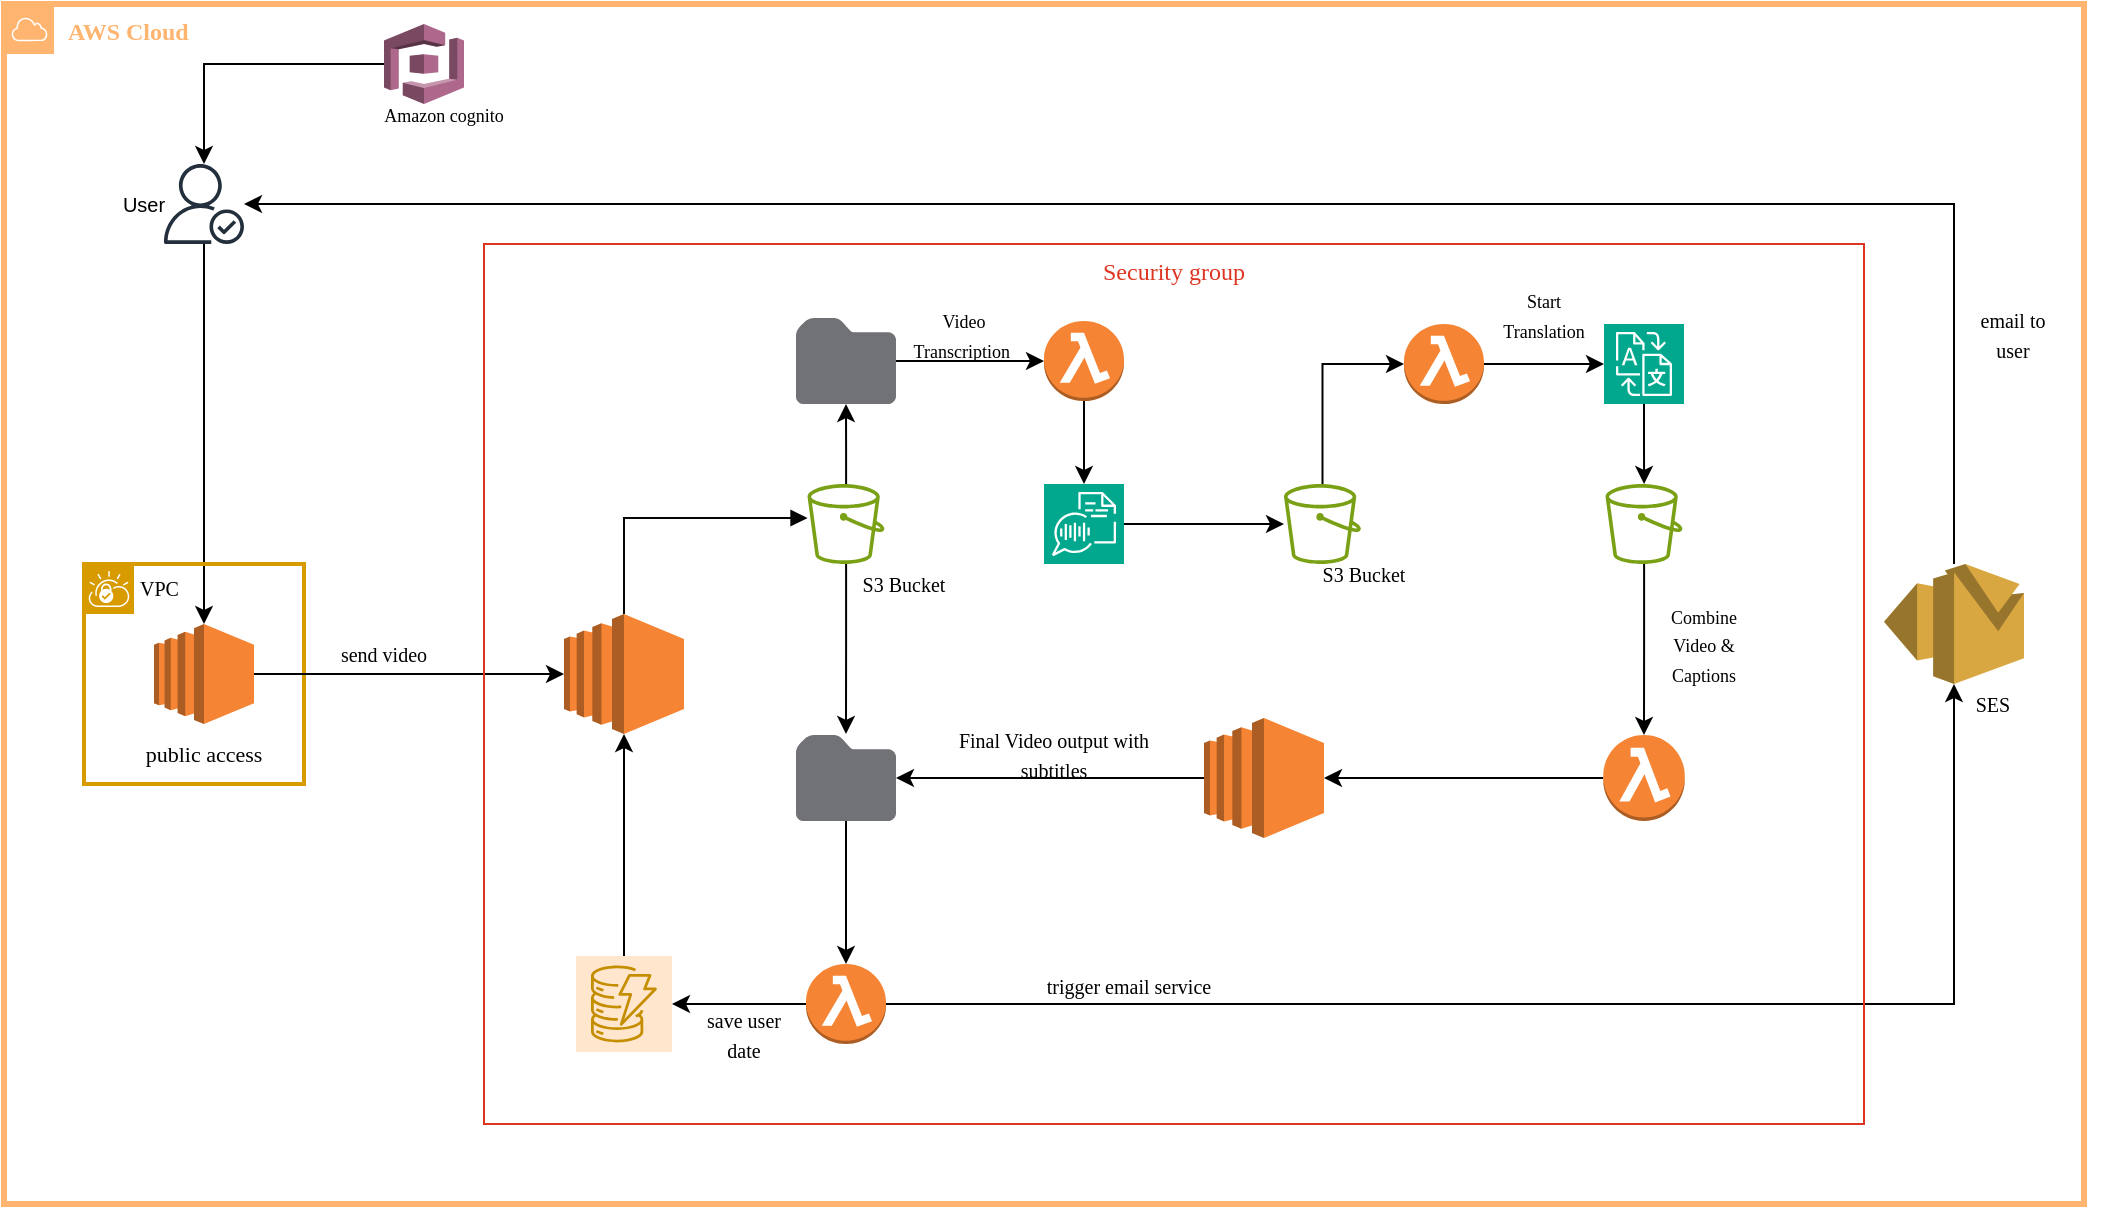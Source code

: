 <mxfile version="22.1.21" type="device">
  <diagram name="Page-1" id="ZXO2s89kzPaqSjd8vExN">
    <mxGraphModel dx="1026" dy="685" grid="1" gridSize="10" guides="1" tooltips="1" connect="1" arrows="1" fold="1" page="1" pageScale="1" pageWidth="850" pageHeight="1100" math="0" shadow="0">
      <root>
        <mxCell id="0" />
        <mxCell id="1" parent="0" />
        <mxCell id="m7o4FtEC_fS2UN2p7S7O-38" style="edgeStyle=orthogonalEdgeStyle;rounded=0;orthogonalLoop=1;jettySize=auto;html=1;" edge="1" parent="1" source="m7o4FtEC_fS2UN2p7S7O-1" target="m7o4FtEC_fS2UN2p7S7O-14">
          <mxGeometry relative="1" as="geometry" />
        </mxCell>
        <mxCell id="m7o4FtEC_fS2UN2p7S7O-1" value="" style="outlineConnect=0;dashed=0;verticalLabelPosition=bottom;verticalAlign=top;align=center;html=1;shape=mxgraph.aws3.cognito;fillColor=#AD688B;gradientColor=none;" vertex="1" parent="1">
          <mxGeometry x="230" y="130" width="40" height="40" as="geometry" />
        </mxCell>
        <mxCell id="m7o4FtEC_fS2UN2p7S7O-39" value="" style="edgeStyle=orthogonalEdgeStyle;rounded=0;orthogonalLoop=1;jettySize=auto;html=1;" edge="1" parent="1" source="m7o4FtEC_fS2UN2p7S7O-14" target="m7o4FtEC_fS2UN2p7S7O-20">
          <mxGeometry relative="1" as="geometry" />
        </mxCell>
        <mxCell id="m7o4FtEC_fS2UN2p7S7O-14" value="" style="sketch=0;outlineConnect=0;fontColor=#232F3E;gradientColor=none;fillColor=#232F3D;strokeColor=none;dashed=0;verticalLabelPosition=bottom;verticalAlign=top;align=center;html=1;fontSize=12;fontStyle=0;aspect=fixed;pointerEvents=1;shape=mxgraph.aws4.authenticated_user;" vertex="1" parent="1">
          <mxGeometry x="120" y="200" width="40" height="40" as="geometry" />
        </mxCell>
        <mxCell id="m7o4FtEC_fS2UN2p7S7O-19" value="&lt;font style=&quot;font-size: 10px;&quot; face=&quot;Verdana&quot;&gt;VPC&lt;/font&gt;" style="shape=mxgraph.ibm.box;prType=vpc;fontStyle=0;verticalAlign=top;align=left;spacingLeft=32;spacingTop=4;fillColor=none;rounded=0;whiteSpace=wrap;html=1;strokeColor=#d79b00;strokeWidth=2;dashed=0;container=1;spacing=-4;collapsible=0;expand=0;recursiveResize=0;" vertex="1" parent="1">
          <mxGeometry x="80" y="400" width="110" height="110" as="geometry" />
        </mxCell>
        <mxCell id="m7o4FtEC_fS2UN2p7S7O-20" value="" style="outlineConnect=0;dashed=0;verticalLabelPosition=bottom;verticalAlign=top;align=center;html=1;shape=mxgraph.aws3.ec2;fillColor=#F58534;gradientColor=none;" vertex="1" parent="m7o4FtEC_fS2UN2p7S7O-19">
          <mxGeometry x="35" y="30" width="50" height="50" as="geometry" />
        </mxCell>
        <mxCell id="m7o4FtEC_fS2UN2p7S7O-40" value="&lt;font style=&quot;font-size: 11px;&quot; face=&quot;Verdana&quot;&gt;public access&lt;/font&gt;" style="text;html=1;strokeColor=none;fillColor=none;align=center;verticalAlign=middle;whiteSpace=wrap;rounded=0;" vertex="1" parent="m7o4FtEC_fS2UN2p7S7O-19">
          <mxGeometry x="20" y="80" width="80" height="30" as="geometry" />
        </mxCell>
        <mxCell id="m7o4FtEC_fS2UN2p7S7O-41" value="&lt;font style=&quot;font-size: 9px;&quot; face=&quot;Verdana&quot;&gt;Amazon cognito&lt;/font&gt;" style="text;html=1;strokeColor=none;fillColor=none;align=center;verticalAlign=middle;whiteSpace=wrap;rounded=0;" vertex="1" parent="1">
          <mxGeometry x="210" y="160" width="100" height="30" as="geometry" />
        </mxCell>
        <mxCell id="m7o4FtEC_fS2UN2p7S7O-42" value="&lt;font style=&quot;font-size: 10px;&quot;&gt;User&lt;/font&gt;" style="text;html=1;strokeColor=none;fillColor=none;align=center;verticalAlign=middle;whiteSpace=wrap;rounded=0;" vertex="1" parent="1">
          <mxGeometry x="80" y="205" width="60" height="30" as="geometry" />
        </mxCell>
        <mxCell id="m7o4FtEC_fS2UN2p7S7O-48" value="" style="outlineConnect=0;dashed=0;verticalLabelPosition=bottom;verticalAlign=top;align=center;html=1;shape=mxgraph.aws3.ec2;fillColor=#F58534;gradientColor=none;" vertex="1" parent="1">
          <mxGeometry x="320" y="425" width="60" height="60" as="geometry" />
        </mxCell>
        <mxCell id="m7o4FtEC_fS2UN2p7S7O-49" value="" style="edgeStyle=orthogonalEdgeStyle;rounded=0;orthogonalLoop=1;jettySize=auto;html=1;" edge="1" parent="1" source="m7o4FtEC_fS2UN2p7S7O-20" target="m7o4FtEC_fS2UN2p7S7O-48">
          <mxGeometry relative="1" as="geometry" />
        </mxCell>
        <mxCell id="m7o4FtEC_fS2UN2p7S7O-50" value="&lt;font style=&quot;font-size: 10px;&quot; face=&quot;Verdana&quot;&gt;send video&lt;/font&gt;" style="text;html=1;strokeColor=none;fillColor=none;align=center;verticalAlign=middle;whiteSpace=wrap;rounded=0;" vertex="1" parent="1">
          <mxGeometry x="200" y="430" width="60" height="30" as="geometry" />
        </mxCell>
        <mxCell id="m7o4FtEC_fS2UN2p7S7O-65" value="" style="edgeStyle=orthogonalEdgeStyle;rounded=0;orthogonalLoop=1;jettySize=auto;html=1;" edge="1" parent="1" source="m7o4FtEC_fS2UN2p7S7O-51" target="m7o4FtEC_fS2UN2p7S7O-58">
          <mxGeometry relative="1" as="geometry" />
        </mxCell>
        <mxCell id="m7o4FtEC_fS2UN2p7S7O-89" value="" style="edgeStyle=orthogonalEdgeStyle;rounded=0;orthogonalLoop=1;jettySize=auto;html=1;" edge="1" parent="1" source="m7o4FtEC_fS2UN2p7S7O-51">
          <mxGeometry relative="1" as="geometry">
            <mxPoint x="461" y="485" as="targetPoint" />
          </mxGeometry>
        </mxCell>
        <mxCell id="m7o4FtEC_fS2UN2p7S7O-51" value="" style="sketch=0;outlineConnect=0;fontColor=#232F3E;gradientColor=none;fillColor=#7AA116;strokeColor=none;dashed=0;verticalLabelPosition=bottom;verticalAlign=top;align=center;html=1;fontSize=12;fontStyle=0;aspect=fixed;pointerEvents=1;shape=mxgraph.aws4.bucket;" vertex="1" parent="1">
          <mxGeometry x="441.77" y="360" width="38.46" height="40" as="geometry" />
        </mxCell>
        <mxCell id="m7o4FtEC_fS2UN2p7S7O-54" value="" style="edgeStyle=orthogonalEdgeStyle;html=1;endArrow=none;elbow=vertical;startArrow=block;startFill=1;strokeColor=#050505;rounded=0;entryX=0.5;entryY=0;entryDx=0;entryDy=0;entryPerimeter=0;" edge="1" parent="1" source="m7o4FtEC_fS2UN2p7S7O-51" target="m7o4FtEC_fS2UN2p7S7O-48">
          <mxGeometry width="100" relative="1" as="geometry">
            <mxPoint x="470" y="460" as="sourcePoint" />
            <mxPoint x="570" y="460" as="targetPoint" />
            <Array as="points">
              <mxPoint x="350" y="377" />
            </Array>
          </mxGeometry>
        </mxCell>
        <mxCell id="m7o4FtEC_fS2UN2p7S7O-66" value="" style="edgeStyle=orthogonalEdgeStyle;rounded=0;orthogonalLoop=1;jettySize=auto;html=1;" edge="1" parent="1" source="m7o4FtEC_fS2UN2p7S7O-58" target="m7o4FtEC_fS2UN2p7S7O-60">
          <mxGeometry relative="1" as="geometry" />
        </mxCell>
        <mxCell id="m7o4FtEC_fS2UN2p7S7O-58" value="" style="sketch=0;aspect=fixed;pointerEvents=1;shadow=0;dashed=0;html=1;strokeColor=none;labelPosition=center;verticalLabelPosition=bottom;verticalAlign=top;align=center;fillColor=#717275;shape=mxgraph.mscae.enterprise.folder" vertex="1" parent="1">
          <mxGeometry x="436" y="277" width="50" height="43" as="geometry" />
        </mxCell>
        <mxCell id="m7o4FtEC_fS2UN2p7S7O-67" value="" style="edgeStyle=orthogonalEdgeStyle;rounded=0;orthogonalLoop=1;jettySize=auto;html=1;" edge="1" parent="1" source="m7o4FtEC_fS2UN2p7S7O-60" target="m7o4FtEC_fS2UN2p7S7O-64">
          <mxGeometry relative="1" as="geometry" />
        </mxCell>
        <mxCell id="m7o4FtEC_fS2UN2p7S7O-60" value="" style="outlineConnect=0;dashed=0;verticalLabelPosition=bottom;verticalAlign=top;align=center;html=1;shape=mxgraph.aws3.lambda_function;fillColor=#F58534;gradientColor=none;" vertex="1" parent="1">
          <mxGeometry x="560" y="278.5" width="40" height="40" as="geometry" />
        </mxCell>
        <mxCell id="m7o4FtEC_fS2UN2p7S7O-80" value="" style="edgeStyle=orthogonalEdgeStyle;rounded=0;orthogonalLoop=1;jettySize=auto;html=1;" edge="1" parent="1" source="m7o4FtEC_fS2UN2p7S7O-61" target="m7o4FtEC_fS2UN2p7S7O-78">
          <mxGeometry relative="1" as="geometry" />
        </mxCell>
        <mxCell id="m7o4FtEC_fS2UN2p7S7O-61" value="" style="outlineConnect=0;dashed=0;verticalLabelPosition=bottom;verticalAlign=top;align=center;html=1;shape=mxgraph.aws3.lambda_function;fillColor=#F58534;gradientColor=none;" vertex="1" parent="1">
          <mxGeometry x="740" y="280" width="40" height="40" as="geometry" />
        </mxCell>
        <mxCell id="m7o4FtEC_fS2UN2p7S7O-76" value="" style="edgeStyle=orthogonalEdgeStyle;rounded=0;orthogonalLoop=1;jettySize=auto;html=1;" edge="1" parent="1" source="m7o4FtEC_fS2UN2p7S7O-64" target="m7o4FtEC_fS2UN2p7S7O-68">
          <mxGeometry relative="1" as="geometry" />
        </mxCell>
        <mxCell id="m7o4FtEC_fS2UN2p7S7O-64" value="" style="sketch=0;points=[[0,0,0],[0.25,0,0],[0.5,0,0],[0.75,0,0],[1,0,0],[0,1,0],[0.25,1,0],[0.5,1,0],[0.75,1,0],[1,1,0],[0,0.25,0],[0,0.5,0],[0,0.75,0],[1,0.25,0],[1,0.5,0],[1,0.75,0]];outlineConnect=0;fontColor=#232F3E;fillColor=#01A88D;strokeColor=#ffffff;dashed=0;verticalLabelPosition=bottom;verticalAlign=top;align=center;html=1;fontSize=12;fontStyle=0;aspect=fixed;shape=mxgraph.aws4.resourceIcon;resIcon=mxgraph.aws4.transcribe;" vertex="1" parent="1">
          <mxGeometry x="560" y="360" width="40" height="40" as="geometry" />
        </mxCell>
        <mxCell id="m7o4FtEC_fS2UN2p7S7O-68" value="" style="sketch=0;outlineConnect=0;fontColor=#232F3E;gradientColor=none;fillColor=#7AA116;strokeColor=none;dashed=0;verticalLabelPosition=bottom;verticalAlign=top;align=center;html=1;fontSize=12;fontStyle=0;aspect=fixed;pointerEvents=1;shape=mxgraph.aws4.bucket;" vertex="1" parent="1">
          <mxGeometry x="680" y="360" width="38.46" height="40" as="geometry" />
        </mxCell>
        <mxCell id="m7o4FtEC_fS2UN2p7S7O-97" value="" style="edgeStyle=orthogonalEdgeStyle;rounded=0;orthogonalLoop=1;jettySize=auto;html=1;" edge="1" parent="1" source="m7o4FtEC_fS2UN2p7S7O-74" target="m7o4FtEC_fS2UN2p7S7O-95">
          <mxGeometry relative="1" as="geometry" />
        </mxCell>
        <mxCell id="m7o4FtEC_fS2UN2p7S7O-100" style="edgeStyle=orthogonalEdgeStyle;rounded=0;orthogonalLoop=1;jettySize=auto;html=1;" edge="1" parent="1" source="m7o4FtEC_fS2UN2p7S7O-74" target="m7o4FtEC_fS2UN2p7S7O-99">
          <mxGeometry relative="1" as="geometry" />
        </mxCell>
        <mxCell id="m7o4FtEC_fS2UN2p7S7O-74" value="" style="outlineConnect=0;dashed=0;verticalLabelPosition=bottom;verticalAlign=top;align=center;html=1;shape=mxgraph.aws3.lambda_function;fillColor=#F58534;gradientColor=none;" vertex="1" parent="1">
          <mxGeometry x="441" y="600" width="40" height="40" as="geometry" />
        </mxCell>
        <mxCell id="m7o4FtEC_fS2UN2p7S7O-77" style="edgeStyle=orthogonalEdgeStyle;rounded=0;orthogonalLoop=1;jettySize=auto;html=1;entryX=0;entryY=0.5;entryDx=0;entryDy=0;entryPerimeter=0;" edge="1" parent="1" source="m7o4FtEC_fS2UN2p7S7O-68" target="m7o4FtEC_fS2UN2p7S7O-61">
          <mxGeometry relative="1" as="geometry">
            <Array as="points">
              <mxPoint x="699" y="300" />
            </Array>
          </mxGeometry>
        </mxCell>
        <mxCell id="m7o4FtEC_fS2UN2p7S7O-85" value="" style="edgeStyle=orthogonalEdgeStyle;rounded=0;orthogonalLoop=1;jettySize=auto;html=1;" edge="1" parent="1" source="m7o4FtEC_fS2UN2p7S7O-78" target="m7o4FtEC_fS2UN2p7S7O-81">
          <mxGeometry relative="1" as="geometry" />
        </mxCell>
        <mxCell id="m7o4FtEC_fS2UN2p7S7O-78" value="" style="sketch=0;points=[[0,0,0],[0.25,0,0],[0.5,0,0],[0.75,0,0],[1,0,0],[0,1,0],[0.25,1,0],[0.5,1,0],[0.75,1,0],[1,1,0],[0,0.25,0],[0,0.5,0],[0,0.75,0],[1,0.25,0],[1,0.5,0],[1,0.75,0]];outlineConnect=0;fontColor=#232F3E;fillColor=#01A88D;strokeColor=#ffffff;dashed=0;verticalLabelPosition=bottom;verticalAlign=top;align=center;html=1;fontSize=12;fontStyle=0;aspect=fixed;shape=mxgraph.aws4.resourceIcon;resIcon=mxgraph.aws4.translate;" vertex="1" parent="1">
          <mxGeometry x="840" y="280" width="40" height="40" as="geometry" />
        </mxCell>
        <mxCell id="m7o4FtEC_fS2UN2p7S7O-84" value="" style="edgeStyle=orthogonalEdgeStyle;rounded=0;orthogonalLoop=1;jettySize=auto;html=1;" edge="1" parent="1" source="m7o4FtEC_fS2UN2p7S7O-81" target="m7o4FtEC_fS2UN2p7S7O-82">
          <mxGeometry relative="1" as="geometry" />
        </mxCell>
        <mxCell id="m7o4FtEC_fS2UN2p7S7O-81" value="" style="sketch=0;outlineConnect=0;fontColor=#232F3E;gradientColor=none;fillColor=#7AA116;strokeColor=none;dashed=0;verticalLabelPosition=bottom;verticalAlign=top;align=center;html=1;fontSize=12;fontStyle=0;aspect=fixed;pointerEvents=1;shape=mxgraph.aws4.bucket;" vertex="1" parent="1">
          <mxGeometry x="840.77" y="360" width="38.46" height="40" as="geometry" />
        </mxCell>
        <mxCell id="m7o4FtEC_fS2UN2p7S7O-86" style="edgeStyle=orthogonalEdgeStyle;rounded=0;orthogonalLoop=1;jettySize=auto;html=1;exitX=0;exitY=0.5;exitDx=0;exitDy=0;exitPerimeter=0;" edge="1" parent="1" source="m7o4FtEC_fS2UN2p7S7O-82" target="m7o4FtEC_fS2UN2p7S7O-83">
          <mxGeometry relative="1" as="geometry" />
        </mxCell>
        <mxCell id="m7o4FtEC_fS2UN2p7S7O-82" value="" style="outlineConnect=0;dashed=0;verticalLabelPosition=bottom;verticalAlign=top;align=center;html=1;shape=mxgraph.aws3.lambda_function;fillColor=#F58534;gradientColor=none;" vertex="1" parent="1">
          <mxGeometry x="839.62" y="485.5" width="40.77" height="43" as="geometry" />
        </mxCell>
        <mxCell id="m7o4FtEC_fS2UN2p7S7O-83" value="" style="outlineConnect=0;dashed=0;verticalLabelPosition=bottom;verticalAlign=top;align=center;html=1;shape=mxgraph.aws3.ec2;fillColor=#F58534;gradientColor=none;" vertex="1" parent="1">
          <mxGeometry x="640" y="477" width="60" height="60" as="geometry" />
        </mxCell>
        <mxCell id="m7o4FtEC_fS2UN2p7S7O-94" value="" style="edgeStyle=orthogonalEdgeStyle;rounded=0;orthogonalLoop=1;jettySize=auto;html=1;" edge="1" parent="1" source="m7o4FtEC_fS2UN2p7S7O-92" target="m7o4FtEC_fS2UN2p7S7O-74">
          <mxGeometry relative="1" as="geometry" />
        </mxCell>
        <mxCell id="m7o4FtEC_fS2UN2p7S7O-92" value="" style="sketch=0;aspect=fixed;pointerEvents=1;shadow=0;dashed=0;html=1;strokeColor=none;labelPosition=center;verticalLabelPosition=bottom;verticalAlign=top;align=center;fillColor=#717275;shape=mxgraph.mscae.enterprise.folder" vertex="1" parent="1">
          <mxGeometry x="436" y="485.5" width="50" height="43" as="geometry" />
        </mxCell>
        <mxCell id="m7o4FtEC_fS2UN2p7S7O-93" style="edgeStyle=orthogonalEdgeStyle;rounded=0;orthogonalLoop=1;jettySize=auto;html=1;exitX=0;exitY=0.5;exitDx=0;exitDy=0;exitPerimeter=0;entryX=1;entryY=0.5;entryDx=0;entryDy=0;entryPerimeter=0;" edge="1" parent="1" source="m7o4FtEC_fS2UN2p7S7O-83" target="m7o4FtEC_fS2UN2p7S7O-92">
          <mxGeometry relative="1" as="geometry" />
        </mxCell>
        <mxCell id="m7o4FtEC_fS2UN2p7S7O-98" value="" style="edgeStyle=orthogonalEdgeStyle;rounded=0;orthogonalLoop=1;jettySize=auto;html=1;" edge="1" parent="1" source="m7o4FtEC_fS2UN2p7S7O-95" target="m7o4FtEC_fS2UN2p7S7O-48">
          <mxGeometry relative="1" as="geometry" />
        </mxCell>
        <mxCell id="m7o4FtEC_fS2UN2p7S7O-95" value="" style="sketch=0;points=[[0,0,0],[0.25,0,0],[0.5,0,0],[0.75,0,0],[1,0,0],[0,1,0],[0.25,1,0],[0.5,1,0],[0.75,1,0],[1,1,0],[0,0.25,0],[0,0.5,0],[0,0.75,0],[1,0.25,0],[1,0.5,0],[1,0.75,0]];outlineConnect=0;fillColor=#ffe6cc;strokeColor=#C48E00;dashed=0;verticalLabelPosition=bottom;verticalAlign=top;align=center;html=1;fontSize=12;fontStyle=0;aspect=fixed;shape=mxgraph.aws4.resourceIcon;resIcon=mxgraph.aws4.dynamodb;" vertex="1" parent="1">
          <mxGeometry x="326" y="596" width="48" height="48" as="geometry" />
        </mxCell>
        <mxCell id="m7o4FtEC_fS2UN2p7S7O-112" style="edgeStyle=orthogonalEdgeStyle;rounded=0;orthogonalLoop=1;jettySize=auto;html=1;" edge="1" parent="1" source="m7o4FtEC_fS2UN2p7S7O-99" target="m7o4FtEC_fS2UN2p7S7O-14">
          <mxGeometry relative="1" as="geometry">
            <mxPoint x="310" y="160" as="targetPoint" />
            <Array as="points">
              <mxPoint x="1015" y="220" />
            </Array>
          </mxGeometry>
        </mxCell>
        <mxCell id="m7o4FtEC_fS2UN2p7S7O-99" value="" style="outlineConnect=0;dashed=0;verticalLabelPosition=bottom;verticalAlign=top;align=center;html=1;shape=mxgraph.aws3.ses;fillColor=#D9A741;gradientColor=none;" vertex="1" parent="1">
          <mxGeometry x="980" y="400" width="70" height="60" as="geometry" />
        </mxCell>
        <mxCell id="m7o4FtEC_fS2UN2p7S7O-102" value="&lt;font style=&quot;font-size: 10px;&quot; face=&quot;Verdana&quot;&gt;S3 Bucket&lt;/font&gt;" style="text;html=1;strokeColor=none;fillColor=none;align=center;verticalAlign=middle;whiteSpace=wrap;rounded=0;" vertex="1" parent="1">
          <mxGeometry x="460" y="395" width="60" height="30" as="geometry" />
        </mxCell>
        <mxCell id="m7o4FtEC_fS2UN2p7S7O-103" value="&lt;font style=&quot;font-size: 10px;&quot; face=&quot;Verdana&quot;&gt;S3 Bucket&lt;/font&gt;" style="text;html=1;strokeColor=none;fillColor=none;align=center;verticalAlign=middle;whiteSpace=wrap;rounded=0;" vertex="1" parent="1">
          <mxGeometry x="690" y="390" width="60" height="30" as="geometry" />
        </mxCell>
        <mxCell id="m7o4FtEC_fS2UN2p7S7O-104" value="&lt;font style=&quot;&quot; face=&quot;Verdana&quot;&gt;&lt;font style=&quot;font-size: 9px;&quot;&gt;Video Transcription&amp;nbsp;&lt;/font&gt;&lt;/font&gt;" style="text;html=1;strokeColor=none;fillColor=none;align=center;verticalAlign=middle;whiteSpace=wrap;rounded=0;" vertex="1" parent="1">
          <mxGeometry x="490" y="270" width="60" height="30" as="geometry" />
        </mxCell>
        <mxCell id="m7o4FtEC_fS2UN2p7S7O-105" value="&lt;font style=&quot;font-size: 10px;&quot; face=&quot;Verdana&quot;&gt;Final Video output with subtitles&lt;/font&gt;" style="text;html=1;strokeColor=none;fillColor=none;align=center;verticalAlign=middle;whiteSpace=wrap;rounded=0;" vertex="1" parent="1">
          <mxGeometry x="500" y="480" width="130" height="30" as="geometry" />
        </mxCell>
        <mxCell id="m7o4FtEC_fS2UN2p7S7O-106" value="&lt;font style=&quot;&quot; face=&quot;Verdana&quot;&gt;&lt;font style=&quot;font-size: 9px;&quot;&gt;Start Translation&lt;/font&gt;&lt;/font&gt;" style="text;html=1;strokeColor=none;fillColor=none;align=center;verticalAlign=middle;whiteSpace=wrap;rounded=0;" vertex="1" parent="1">
          <mxGeometry x="779.62" y="260" width="60" height="30" as="geometry" />
        </mxCell>
        <mxCell id="m7o4FtEC_fS2UN2p7S7O-107" value="&lt;font style=&quot;&quot; face=&quot;Verdana&quot;&gt;&lt;font style=&quot;font-size: 9px;&quot;&gt;Combine&lt;br&gt;Video &amp;amp;&lt;br&gt;Captions&lt;br&gt;&lt;/font&gt;&lt;/font&gt;" style="text;html=1;strokeColor=none;fillColor=none;align=center;verticalAlign=middle;whiteSpace=wrap;rounded=0;" vertex="1" parent="1">
          <mxGeometry x="860" y="420" width="60" height="40" as="geometry" />
        </mxCell>
        <mxCell id="m7o4FtEC_fS2UN2p7S7O-109" value="&lt;font style=&quot;font-size: 10px;&quot; face=&quot;Verdana&quot;&gt;save user&lt;br&gt;date&lt;br&gt;&lt;/font&gt;" style="text;html=1;strokeColor=none;fillColor=none;align=center;verticalAlign=middle;whiteSpace=wrap;rounded=0;" vertex="1" parent="1">
          <mxGeometry x="380" y="620" width="60" height="30" as="geometry" />
        </mxCell>
        <mxCell id="m7o4FtEC_fS2UN2p7S7O-110" value="&lt;font style=&quot;font-size: 10px;&quot; face=&quot;Verdana&quot;&gt;trigger email service&lt;/font&gt;" style="text;html=1;strokeColor=none;fillColor=none;align=center;verticalAlign=middle;whiteSpace=wrap;rounded=0;" vertex="1" parent="1">
          <mxGeometry x="535" y="596" width="135" height="30" as="geometry" />
        </mxCell>
        <mxCell id="m7o4FtEC_fS2UN2p7S7O-111" value="&lt;font face=&quot;Verdana&quot;&gt;Security group&lt;/font&gt;" style="fillColor=none;strokeColor=#DD3522;verticalAlign=top;fontStyle=0;fontColor=#DD3522;whiteSpace=wrap;html=1;" vertex="1" parent="1">
          <mxGeometry x="280" y="240" width="690" height="440" as="geometry" />
        </mxCell>
        <mxCell id="m7o4FtEC_fS2UN2p7S7O-113" value="&lt;font style=&quot;font-size: 10px;&quot; face=&quot;Verdana&quot;&gt;email to &lt;br&gt;user&lt;/font&gt;" style="text;html=1;strokeColor=none;fillColor=none;align=center;verticalAlign=middle;whiteSpace=wrap;rounded=0;" vertex="1" parent="1">
          <mxGeometry x="1000" y="270" width="89" height="30" as="geometry" />
        </mxCell>
        <mxCell id="m7o4FtEC_fS2UN2p7S7O-115" value="&lt;font face=&quot;Verdana&quot;&gt;&lt;span style=&quot;font-size: 10px;&quot;&gt;SES&lt;/span&gt;&lt;/font&gt;" style="text;html=1;strokeColor=none;fillColor=none;align=center;verticalAlign=middle;whiteSpace=wrap;rounded=0;" vertex="1" parent="1">
          <mxGeometry x="990" y="455" width="89" height="30" as="geometry" />
        </mxCell>
        <mxCell id="m7o4FtEC_fS2UN2p7S7O-117" value="&lt;font color=&quot;#ffb570&quot; face=&quot;Verdana&quot;&gt;&lt;b&gt;AWS Cloud&lt;/b&gt;&lt;/font&gt;" style="points=[[0,0],[0.25,0],[0.5,0],[0.75,0],[1,0],[1,0.25],[1,0.5],[1,0.75],[1,1],[0.75,1],[0.5,1],[0.25,1],[0,1],[0,0.75],[0,0.5],[0,0.25]];outlineConnect=0;gradientColor=none;html=1;whiteSpace=wrap;fontSize=12;fontStyle=0;container=1;pointerEvents=0;collapsible=0;recursiveResize=0;shape=mxgraph.aws4.group;grIcon=mxgraph.aws4.group_aws_cloud;strokeColor=#FFB570;fillColor=none;verticalAlign=top;align=left;spacingLeft=30;fontColor=#232F3E;dashed=0;strokeWidth=3;" vertex="1" parent="1">
          <mxGeometry x="40" y="120" width="1040" height="600" as="geometry" />
        </mxCell>
      </root>
    </mxGraphModel>
  </diagram>
</mxfile>
